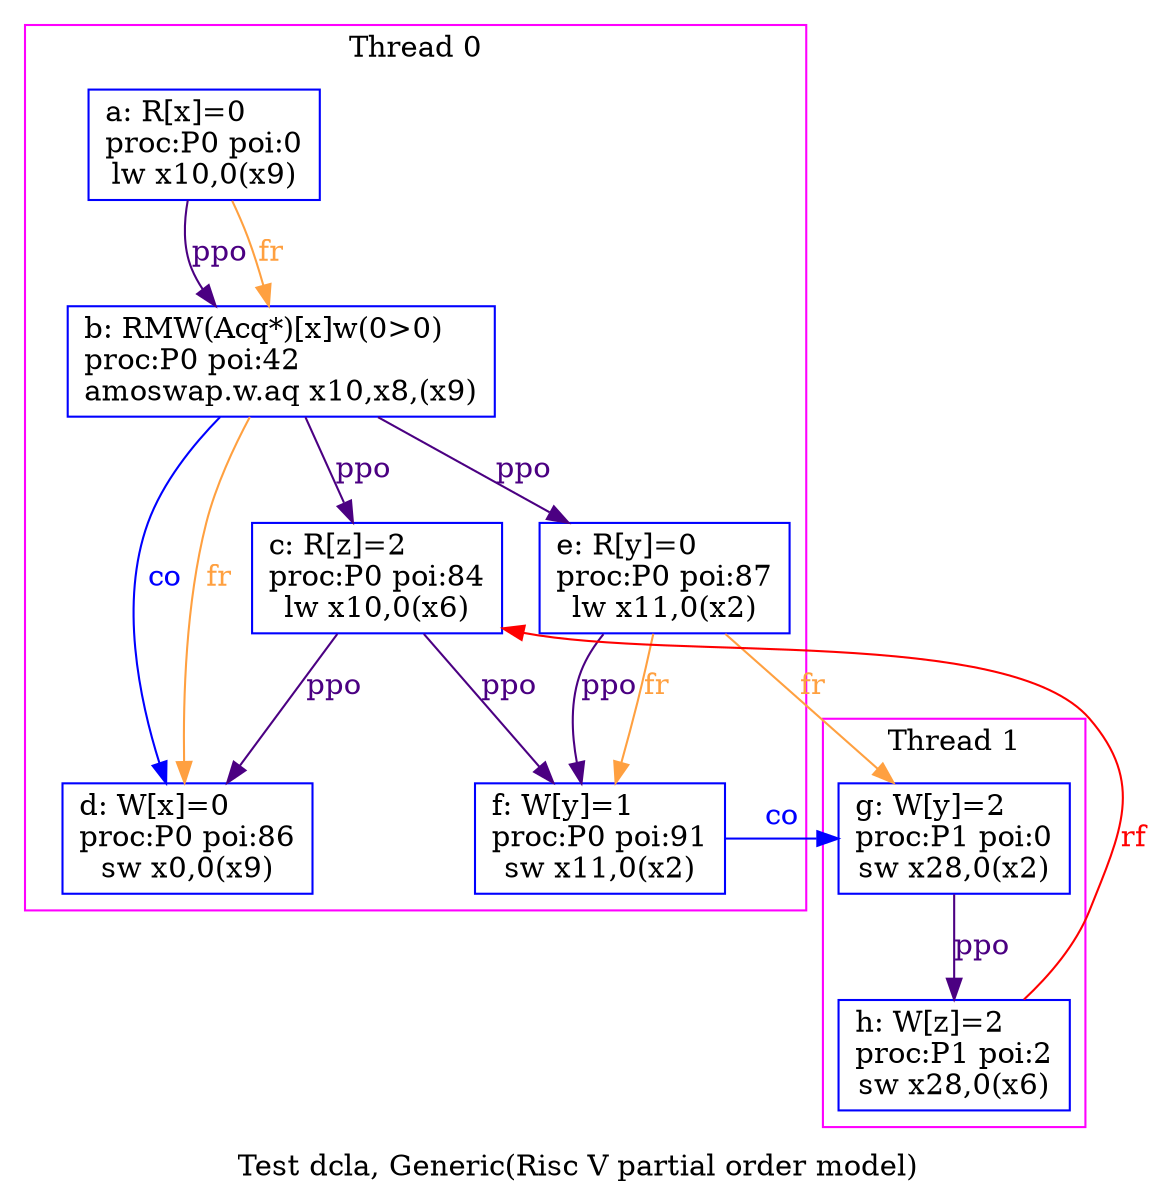 digraph G {


/* legend */
label="Test dcla, Generic(Risc V partial order model)";


/* init events */
// eiid8 [label="i: W[z]=1\lInit", shape="box", color="blue"];
// eiid9 [label="j: W[y]=0\lInit", shape="box", color="blue"];
// eiid10 [label="k: W[x]=0\lInit", shape="box", color="blue"];

/* the unlocked events */
subgraph cluster_proc0 { rank=sink; label = "Thread 0"; color=magenta; shape=box;
eiid0 [label="a: R[x]=0\lproc:P0 poi:0\llw x10,0(x9)", shape="box", color="blue"];
eiid1 [label="b: RMW(Acq*)[x]w(0>0)\lproc:P0 poi:42\lamoswap.w.aq x10,x8,(x9)", shape="box", color="blue"];
eiid2 [label="c: R[z]=2\lproc:P0 poi:84\llw x10,0(x6)", shape="box", color="blue"];
eiid3 [label="d: W[x]=0\lproc:P0 poi:86\lsw x0,0(x9)", shape="box", color="blue"];
eiid4 [label="e: R[y]=0\lproc:P0 poi:87\llw x11,0(x2)", shape="box", color="blue"];
eiid5 [label="f: W[y]=1\lproc:P0 poi:91\lsw x11,0(x2)", shape="box", color="blue"];
}
subgraph cluster_proc1 { rank=sink; label = "Thread 1"; color=magenta; shape=box;
eiid6 [label="g: W[y]=2\lproc:P1 poi:0\lsw x28,0(x2)", shape="box", color="blue"];
eiid7 [label="h: W[z]=2\lproc:P1 poi:2\lsw x28,0(x6)", shape="box", color="blue"];
}

/* the intra_causality_data edges */


/* the intra_causality_control edges */

/* the poi edges */
/* the rfmap edges */
//eiid10 -> eiid0 [label="rf", color="red", fontcolor="red"];
//eiid10 -> eiid1 [label="rf", color="red", fontcolor="red"];
eiid7 -> eiid2 [label="rf", color="red", fontcolor="red"];
//eiid9 -> eiid4 [label="rf", color="red", fontcolor="red"];


/* The viewed-before edges */
eiid0 -> eiid1 [label="ppo", color="indigo", fontcolor="indigo"];
eiid1 -> eiid2 [label="ppo", color="indigo", fontcolor="indigo"];
eiid1 -> eiid4 [label="ppo", color="indigo", fontcolor="indigo"];
eiid2 -> eiid3 [label="ppo", color="indigo", fontcolor="indigo"];
eiid2 -> eiid5 [label="ppo", color="indigo", fontcolor="indigo"];
eiid4 -> eiid5 [label="ppo", color="indigo", fontcolor="indigo"];
eiid6 -> eiid7 [label="ppo", color="indigo", fontcolor="indigo"];
eiid0 -> eiid1 [label="fr", color="#ffa040", fontcolor="#ffa040"];
eiid1 -> eiid3 [label="fr", color="#ffa040", fontcolor="#ffa040"];
eiid4 -> eiid5 [label="fr", color="#ffa040", fontcolor="#ffa040"];
eiid4 -> eiid6 [label="fr", color="#ffa040", fontcolor="#ffa040"];
eiid1 -> eiid3 [label="co", color="blue", fontcolor="blue"];
eiid5 -> eiid6 [label="co", color="blue", fontcolor="blue"];
//eiid8 -> eiid7 [label="co", color="blue", fontcolor="blue"];
//eiid9 -> eiid5 [label="co", color="blue", fontcolor="blue"];
//eiid10 -> eiid1 [label="co", color="blue", fontcolor="blue"];
}
